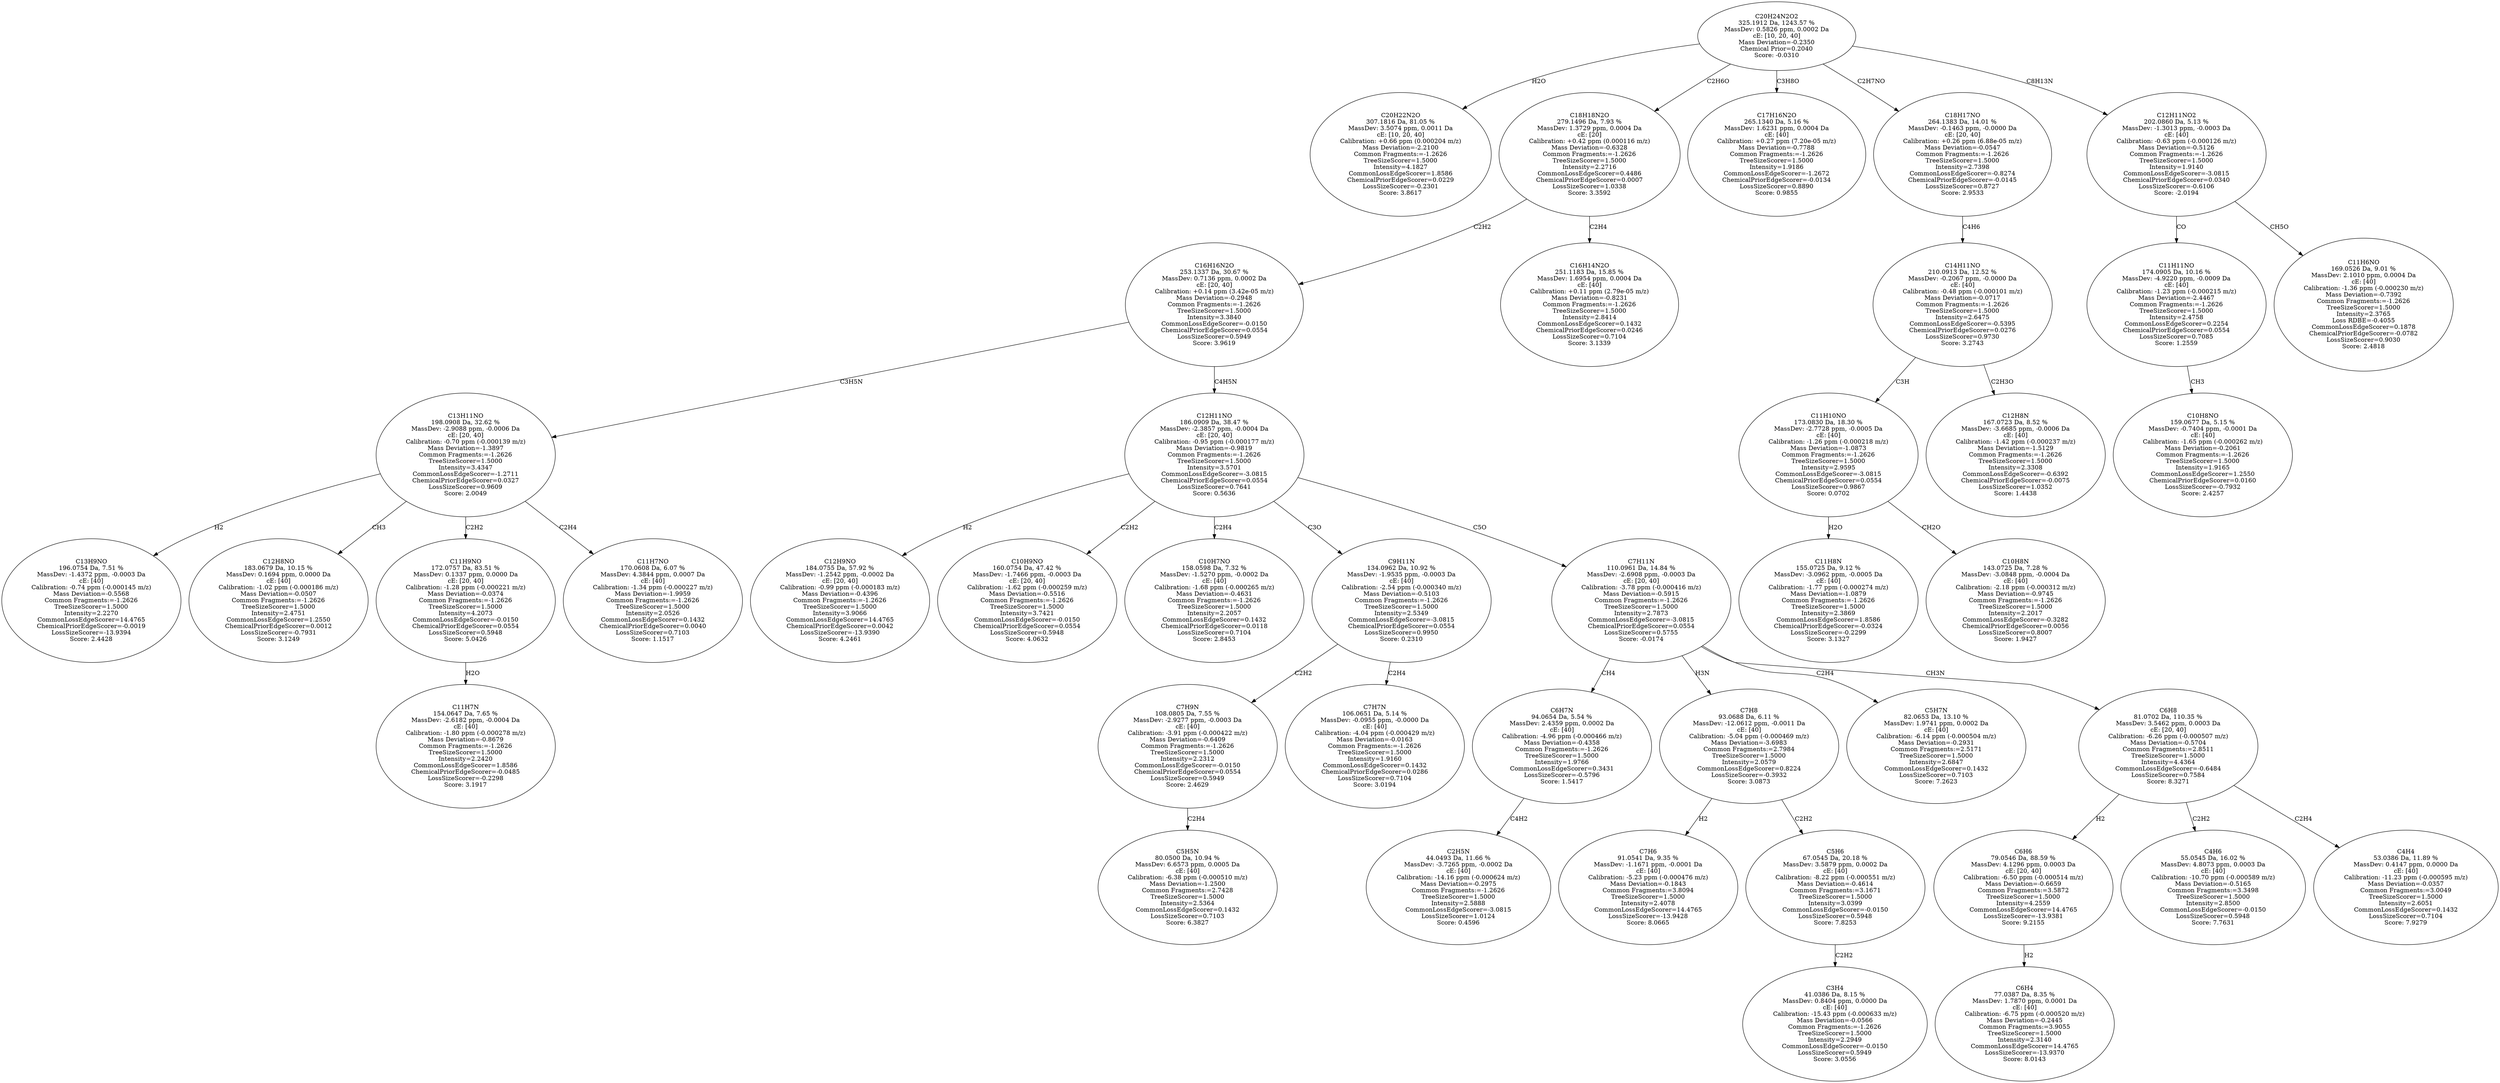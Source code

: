 strict digraph {
v1 [label="C20H22N2O\n307.1816 Da, 81.05 %\nMassDev: 3.5074 ppm, 0.0011 Da\ncE: [10, 20, 40]\nCalibration: +0.66 ppm (0.000204 m/z)\nMass Deviation=-2.2100\nCommon Fragments:=-1.2626\nTreeSizeScorer=1.5000\nIntensity=4.1827\nCommonLossEdgeScorer=1.8586\nChemicalPriorEdgeScorer=0.0229\nLossSizeScorer=-0.2301\nScore: 3.8617"];
v2 [label="C13H9NO\n196.0754 Da, 7.51 %\nMassDev: -1.4372 ppm, -0.0003 Da\ncE: [40]\nCalibration: -0.74 ppm (-0.000145 m/z)\nMass Deviation=-0.5568\nCommon Fragments:=-1.2626\nTreeSizeScorer=1.5000\nIntensity=2.2270\nCommonLossEdgeScorer=14.4765\nChemicalPriorEdgeScorer=-0.0019\nLossSizeScorer=-13.9394\nScore: 2.4428"];
v3 [label="C12H8NO\n183.0679 Da, 10.15 %\nMassDev: 0.1694 ppm, 0.0000 Da\ncE: [40]\nCalibration: -1.02 ppm (-0.000186 m/z)\nMass Deviation=-0.0507\nCommon Fragments:=-1.2626\nTreeSizeScorer=1.5000\nIntensity=2.4751\nCommonLossEdgeScorer=1.2550\nChemicalPriorEdgeScorer=0.0012\nLossSizeScorer=-0.7931\nScore: 3.1249"];
v4 [label="C11H7N\n154.0647 Da, 7.65 %\nMassDev: -2.6182 ppm, -0.0004 Da\ncE: [40]\nCalibration: -1.80 ppm (-0.000278 m/z)\nMass Deviation=-0.8679\nCommon Fragments:=-1.2626\nTreeSizeScorer=1.5000\nIntensity=2.2420\nCommonLossEdgeScorer=1.8586\nChemicalPriorEdgeScorer=-0.0485\nLossSizeScorer=-0.2298\nScore: 3.1917"];
v5 [label="C11H9NO\n172.0757 Da, 83.51 %\nMassDev: 0.1337 ppm, 0.0000 Da\ncE: [20, 40]\nCalibration: -1.28 ppm (-0.000221 m/z)\nMass Deviation=-0.0374\nCommon Fragments:=-1.2626\nTreeSizeScorer=1.5000\nIntensity=4.2073\nCommonLossEdgeScorer=-0.0150\nChemicalPriorEdgeScorer=0.0554\nLossSizeScorer=0.5948\nScore: 5.0426"];
v6 [label="C11H7NO\n170.0608 Da, 6.07 %\nMassDev: 4.3844 ppm, 0.0007 Da\ncE: [40]\nCalibration: -1.34 ppm (-0.000227 m/z)\nMass Deviation=-1.9959\nCommon Fragments:=-1.2626\nTreeSizeScorer=1.5000\nIntensity=2.0526\nCommonLossEdgeScorer=0.1432\nChemicalPriorEdgeScorer=0.0040\nLossSizeScorer=0.7103\nScore: 1.1517"];
v7 [label="C13H11NO\n198.0908 Da, 32.62 %\nMassDev: -2.9088 ppm, -0.0006 Da\ncE: [20, 40]\nCalibration: -0.70 ppm (-0.000139 m/z)\nMass Deviation=-1.3897\nCommon Fragments:=-1.2626\nTreeSizeScorer=1.5000\nIntensity=3.4347\nCommonLossEdgeScorer=-1.2711\nChemicalPriorEdgeScorer=0.0327\nLossSizeScorer=0.9609\nScore: 2.0049"];
v8 [label="C12H9NO\n184.0755 Da, 57.92 %\nMassDev: -1.2542 ppm, -0.0002 Da\ncE: [20, 40]\nCalibration: -0.99 ppm (-0.000183 m/z)\nMass Deviation=-0.4396\nCommon Fragments:=-1.2626\nTreeSizeScorer=1.5000\nIntensity=3.9066\nCommonLossEdgeScorer=14.4765\nChemicalPriorEdgeScorer=0.0042\nLossSizeScorer=-13.9390\nScore: 4.2461"];
v9 [label="C10H9NO\n160.0754 Da, 47.42 %\nMassDev: -1.7466 ppm, -0.0003 Da\ncE: [20, 40]\nCalibration: -1.62 ppm (-0.000259 m/z)\nMass Deviation=-0.5516\nCommon Fragments:=-1.2626\nTreeSizeScorer=1.5000\nIntensity=3.7421\nCommonLossEdgeScorer=-0.0150\nChemicalPriorEdgeScorer=0.0554\nLossSizeScorer=0.5948\nScore: 4.0632"];
v10 [label="C10H7NO\n158.0598 Da, 7.32 %\nMassDev: -1.5270 ppm, -0.0002 Da\ncE: [40]\nCalibration: -1.68 ppm (-0.000265 m/z)\nMass Deviation=-0.4631\nCommon Fragments:=-1.2626\nTreeSizeScorer=1.5000\nIntensity=2.2057\nCommonLossEdgeScorer=0.1432\nChemicalPriorEdgeScorer=0.0118\nLossSizeScorer=0.7104\nScore: 2.8453"];
v11 [label="C5H5N\n80.0500 Da, 10.94 %\nMassDev: 6.6573 ppm, 0.0005 Da\ncE: [40]\nCalibration: -6.38 ppm (-0.000510 m/z)\nMass Deviation=-1.2500\nCommon Fragments:=2.7428\nTreeSizeScorer=1.5000\nIntensity=2.5364\nCommonLossEdgeScorer=0.1432\nLossSizeScorer=0.7103\nScore: 6.3827"];
v12 [label="C7H9N\n108.0805 Da, 7.55 %\nMassDev: -2.9277 ppm, -0.0003 Da\ncE: [40]\nCalibration: -3.91 ppm (-0.000422 m/z)\nMass Deviation=-0.6409\nCommon Fragments:=-1.2626\nTreeSizeScorer=1.5000\nIntensity=2.2312\nCommonLossEdgeScorer=-0.0150\nChemicalPriorEdgeScorer=0.0554\nLossSizeScorer=0.5949\nScore: 2.4629"];
v13 [label="C7H7N\n106.0651 Da, 5.14 %\nMassDev: -0.0955 ppm, -0.0000 Da\ncE: [40]\nCalibration: -4.04 ppm (-0.000429 m/z)\nMass Deviation=-0.0163\nCommon Fragments:=-1.2626\nTreeSizeScorer=1.5000\nIntensity=1.9160\nCommonLossEdgeScorer=0.1432\nChemicalPriorEdgeScorer=0.0286\nLossSizeScorer=0.7104\nScore: 3.0194"];
v14 [label="C9H11N\n134.0962 Da, 10.92 %\nMassDev: -1.9535 ppm, -0.0003 Da\ncE: [40]\nCalibration: -2.54 ppm (-0.000340 m/z)\nMass Deviation=-0.5103\nCommon Fragments:=-1.2626\nTreeSizeScorer=1.5000\nIntensity=2.5349\nCommonLossEdgeScorer=-3.0815\nChemicalPriorEdgeScorer=0.0554\nLossSizeScorer=0.9950\nScore: 0.2310"];
v15 [label="C2H5N\n44.0493 Da, 11.66 %\nMassDev: -3.7265 ppm, -0.0002 Da\ncE: [40]\nCalibration: -14.16 ppm (-0.000624 m/z)\nMass Deviation=-0.2975\nCommon Fragments:=-1.2626\nTreeSizeScorer=1.5000\nIntensity=2.5888\nCommonLossEdgeScorer=-3.0815\nLossSizeScorer=1.0124\nScore: 0.4596"];
v16 [label="C6H7N\n94.0654 Da, 5.54 %\nMassDev: 2.4359 ppm, 0.0002 Da\ncE: [40]\nCalibration: -4.96 ppm (-0.000466 m/z)\nMass Deviation=-0.4358\nCommon Fragments:=-1.2626\nTreeSizeScorer=1.5000\nIntensity=1.9766\nCommonLossEdgeScorer=0.3431\nLossSizeScorer=-0.5796\nScore: 1.5417"];
v17 [label="C7H6\n91.0541 Da, 9.35 %\nMassDev: -1.1671 ppm, -0.0001 Da\ncE: [40]\nCalibration: -5.23 ppm (-0.000476 m/z)\nMass Deviation=-0.1843\nCommon Fragments:=3.8094\nTreeSizeScorer=1.5000\nIntensity=2.4078\nCommonLossEdgeScorer=14.4765\nLossSizeScorer=-13.9428\nScore: 8.0665"];
v18 [label="C3H4\n41.0386 Da, 8.15 %\nMassDev: 0.8404 ppm, 0.0000 Da\ncE: [40]\nCalibration: -15.43 ppm (-0.000633 m/z)\nMass Deviation=-0.0566\nCommon Fragments:=-1.2626\nTreeSizeScorer=1.5000\nIntensity=2.2949\nCommonLossEdgeScorer=-0.0150\nLossSizeScorer=0.5949\nScore: 3.0556"];
v19 [label="C5H6\n67.0545 Da, 20.18 %\nMassDev: 3.5879 ppm, 0.0002 Da\ncE: [40]\nCalibration: -8.22 ppm (-0.000551 m/z)\nMass Deviation=-0.4614\nCommon Fragments:=3.1671\nTreeSizeScorer=1.5000\nIntensity=3.0399\nCommonLossEdgeScorer=-0.0150\nLossSizeScorer=0.5948\nScore: 7.8253"];
v20 [label="C7H8\n93.0688 Da, 6.11 %\nMassDev: -12.0612 ppm, -0.0011 Da\ncE: [40]\nCalibration: -5.04 ppm (-0.000469 m/z)\nMass Deviation=-3.6983\nCommon Fragments:=2.7984\nTreeSizeScorer=1.5000\nIntensity=2.0579\nCommonLossEdgeScorer=0.8224\nLossSizeScorer=-0.3932\nScore: 3.0873"];
v21 [label="C5H7N\n82.0653 Da, 13.10 %\nMassDev: 1.9741 ppm, 0.0002 Da\ncE: [40]\nCalibration: -6.14 ppm (-0.000504 m/z)\nMass Deviation=-0.2931\nCommon Fragments:=2.5171\nTreeSizeScorer=1.5000\nIntensity=2.6847\nCommonLossEdgeScorer=0.1432\nLossSizeScorer=0.7103\nScore: 7.2623"];
v22 [label="C6H4\n77.0387 Da, 8.35 %\nMassDev: 1.7870 ppm, 0.0001 Da\ncE: [40]\nCalibration: -6.75 ppm (-0.000520 m/z)\nMass Deviation=-0.2445\nCommon Fragments:=3.9055\nTreeSizeScorer=1.5000\nIntensity=2.3140\nCommonLossEdgeScorer=14.4765\nLossSizeScorer=-13.9370\nScore: 8.0143"];
v23 [label="C6H6\n79.0546 Da, 88.59 %\nMassDev: 4.1296 ppm, 0.0003 Da\ncE: [20, 40]\nCalibration: -6.50 ppm (-0.000514 m/z)\nMass Deviation=-0.6659\nCommon Fragments:=3.5872\nTreeSizeScorer=1.5000\nIntensity=4.2559\nCommonLossEdgeScorer=14.4765\nLossSizeScorer=-13.9381\nScore: 9.2155"];
v24 [label="C4H6\n55.0545 Da, 16.02 %\nMassDev: 4.8073 ppm, 0.0003 Da\ncE: [40]\nCalibration: -10.70 ppm (-0.000589 m/z)\nMass Deviation=-0.5165\nCommon Fragments:=3.3498\nTreeSizeScorer=1.5000\nIntensity=2.8500\nCommonLossEdgeScorer=-0.0150\nLossSizeScorer=0.5948\nScore: 7.7631"];
v25 [label="C4H4\n53.0386 Da, 11.89 %\nMassDev: 0.4147 ppm, 0.0000 Da\ncE: [40]\nCalibration: -11.23 ppm (-0.000595 m/z)\nMass Deviation=-0.0357\nCommon Fragments:=3.0049\nTreeSizeScorer=1.5000\nIntensity=2.6051\nCommonLossEdgeScorer=0.1432\nLossSizeScorer=0.7104\nScore: 7.9279"];
v26 [label="C6H8\n81.0702 Da, 110.35 %\nMassDev: 3.5462 ppm, 0.0003 Da\ncE: [20, 40]\nCalibration: -6.26 ppm (-0.000507 m/z)\nMass Deviation=-0.5704\nCommon Fragments:=2.8511\nTreeSizeScorer=1.5000\nIntensity=4.4364\nCommonLossEdgeScorer=-0.6484\nLossSizeScorer=0.7584\nScore: 8.3271"];
v27 [label="C7H11N\n110.0961 Da, 14.84 %\nMassDev: -2.6908 ppm, -0.0003 Da\ncE: [20, 40]\nCalibration: -3.78 ppm (-0.000416 m/z)\nMass Deviation=-0.5915\nCommon Fragments:=-1.2626\nTreeSizeScorer=1.5000\nIntensity=2.7873\nCommonLossEdgeScorer=-3.0815\nChemicalPriorEdgeScorer=0.0554\nLossSizeScorer=0.5755\nScore: -0.0174"];
v28 [label="C12H11NO\n186.0909 Da, 38.47 %\nMassDev: -2.3857 ppm, -0.0004 Da\ncE: [20, 40]\nCalibration: -0.95 ppm (-0.000177 m/z)\nMass Deviation=-0.9819\nCommon Fragments:=-1.2626\nTreeSizeScorer=1.5000\nIntensity=3.5701\nCommonLossEdgeScorer=-3.0815\nChemicalPriorEdgeScorer=0.0554\nLossSizeScorer=0.7641\nScore: 0.5636"];
v29 [label="C16H16N2O\n253.1337 Da, 30.67 %\nMassDev: 0.7136 ppm, 0.0002 Da\ncE: [20, 40]\nCalibration: +0.14 ppm (3.42e-05 m/z)\nMass Deviation=-0.2948\nCommon Fragments:=-1.2626\nTreeSizeScorer=1.5000\nIntensity=3.3840\nCommonLossEdgeScorer=-0.0150\nChemicalPriorEdgeScorer=0.0554\nLossSizeScorer=0.5949\nScore: 3.9619"];
v30 [label="C16H14N2O\n251.1183 Da, 15.85 %\nMassDev: 1.6954 ppm, 0.0004 Da\ncE: [40]\nCalibration: +0.11 ppm (2.79e-05 m/z)\nMass Deviation=-0.8231\nCommon Fragments:=-1.2626\nTreeSizeScorer=1.5000\nIntensity=2.8414\nCommonLossEdgeScorer=0.1432\nChemicalPriorEdgeScorer=0.0246\nLossSizeScorer=0.7104\nScore: 3.1339"];
v31 [label="C18H18N2O\n279.1496 Da, 7.93 %\nMassDev: 1.3729 ppm, 0.0004 Da\ncE: [20]\nCalibration: +0.42 ppm (0.000116 m/z)\nMass Deviation=-0.6328\nCommon Fragments:=-1.2626\nTreeSizeScorer=1.5000\nIntensity=2.2716\nCommonLossEdgeScorer=0.4486\nChemicalPriorEdgeScorer=0.0007\nLossSizeScorer=1.0338\nScore: 3.3592"];
v32 [label="C17H16N2O\n265.1340 Da, 5.16 %\nMassDev: 1.6231 ppm, 0.0004 Da\ncE: [40]\nCalibration: +0.27 ppm (7.20e-05 m/z)\nMass Deviation=-0.7788\nCommon Fragments:=-1.2626\nTreeSizeScorer=1.5000\nIntensity=1.9186\nCommonLossEdgeScorer=-1.2672\nChemicalPriorEdgeScorer=-0.0134\nLossSizeScorer=0.8890\nScore: 0.9855"];
v33 [label="C11H8N\n155.0725 Da, 9.12 %\nMassDev: -3.0962 ppm, -0.0005 Da\ncE: [40]\nCalibration: -1.77 ppm (-0.000274 m/z)\nMass Deviation=-1.0879\nCommon Fragments:=-1.2626\nTreeSizeScorer=1.5000\nIntensity=2.3869\nCommonLossEdgeScorer=1.8586\nChemicalPriorEdgeScorer=-0.0324\nLossSizeScorer=-0.2299\nScore: 3.1327"];
v34 [label="C10H8N\n143.0725 Da, 7.28 %\nMassDev: -3.0848 ppm, -0.0004 Da\ncE: [40]\nCalibration: -2.18 ppm (-0.000312 m/z)\nMass Deviation=-0.9745\nCommon Fragments:=-1.2626\nTreeSizeScorer=1.5000\nIntensity=2.2017\nCommonLossEdgeScorer=-0.3282\nChemicalPriorEdgeScorer=0.0056\nLossSizeScorer=0.8007\nScore: 1.9427"];
v35 [label="C11H10NO\n173.0830 Da, 18.30 %\nMassDev: -2.7728 ppm, -0.0005 Da\ncE: [40]\nCalibration: -1.26 ppm (-0.000218 m/z)\nMass Deviation=-1.0873\nCommon Fragments:=-1.2626\nTreeSizeScorer=1.5000\nIntensity=2.9595\nCommonLossEdgeScorer=-3.0815\nChemicalPriorEdgeScorer=0.0554\nLossSizeScorer=0.9867\nScore: 0.0702"];
v36 [label="C12H8N\n167.0723 Da, 8.52 %\nMassDev: -3.6685 ppm, -0.0006 Da\ncE: [40]\nCalibration: -1.42 ppm (-0.000237 m/z)\nMass Deviation=-1.5129\nCommon Fragments:=-1.2626\nTreeSizeScorer=1.5000\nIntensity=2.3308\nCommonLossEdgeScorer=-0.6392\nChemicalPriorEdgeScorer=-0.0075\nLossSizeScorer=1.0352\nScore: 1.4438"];
v37 [label="C14H11NO\n210.0913 Da, 12.52 %\nMassDev: -0.2067 ppm, -0.0000 Da\ncE: [40]\nCalibration: -0.48 ppm (-0.000101 m/z)\nMass Deviation=-0.0717\nCommon Fragments:=-1.2626\nTreeSizeScorer=1.5000\nIntensity=2.6475\nCommonLossEdgeScorer=-0.5395\nChemicalPriorEdgeScorer=0.0276\nLossSizeScorer=0.9730\nScore: 3.2743"];
v38 [label="C18H17NO\n264.1383 Da, 14.01 %\nMassDev: -0.1463 ppm, -0.0000 Da\ncE: [20, 40]\nCalibration: +0.26 ppm (6.88e-05 m/z)\nMass Deviation=-0.0547\nCommon Fragments:=-1.2626\nTreeSizeScorer=1.5000\nIntensity=2.7398\nCommonLossEdgeScorer=-0.8274\nChemicalPriorEdgeScorer=-0.0145\nLossSizeScorer=0.8727\nScore: 2.9533"];
v39 [label="C10H8NO\n159.0677 Da, 5.15 %\nMassDev: -0.7404 ppm, -0.0001 Da\ncE: [40]\nCalibration: -1.65 ppm (-0.000262 m/z)\nMass Deviation=-0.2061\nCommon Fragments:=-1.2626\nTreeSizeScorer=1.5000\nIntensity=1.9165\nCommonLossEdgeScorer=1.2550\nChemicalPriorEdgeScorer=0.0160\nLossSizeScorer=-0.7932\nScore: 2.4257"];
v40 [label="C11H11NO\n174.0905 Da, 10.16 %\nMassDev: -4.9220 ppm, -0.0009 Da\ncE: [40]\nCalibration: -1.23 ppm (-0.000215 m/z)\nMass Deviation=-2.4467\nCommon Fragments:=-1.2626\nTreeSizeScorer=1.5000\nIntensity=2.4758\nCommonLossEdgeScorer=0.2254\nChemicalPriorEdgeScorer=0.0554\nLossSizeScorer=0.7085\nScore: 1.2559"];
v41 [label="C11H6NO\n169.0526 Da, 9.01 %\nMassDev: 2.1010 ppm, 0.0004 Da\ncE: [40]\nCalibration: -1.36 ppm (-0.000230 m/z)\nMass Deviation=-0.7392\nCommon Fragments:=-1.2626\nTreeSizeScorer=1.5000\nIntensity=2.3765\nLoss RDBE=-0.4055\nCommonLossEdgeScorer=0.1878\nChemicalPriorEdgeScorer=-0.0782\nLossSizeScorer=0.9030\nScore: 2.4818"];
v42 [label="C12H11NO2\n202.0860 Da, 5.13 %\nMassDev: -1.3013 ppm, -0.0003 Da\ncE: [40]\nCalibration: -0.63 ppm (-0.000126 m/z)\nMass Deviation=-0.5126\nCommon Fragments:=-1.2626\nTreeSizeScorer=1.5000\nIntensity=1.9140\nCommonLossEdgeScorer=-3.0815\nChemicalPriorEdgeScorer=0.0340\nLossSizeScorer=-0.6106\nScore: -2.0194"];
v43 [label="C20H24N2O2\n325.1912 Da, 1243.57 %\nMassDev: 0.5826 ppm, 0.0002 Da\ncE: [10, 20, 40]\nMass Deviation=-0.2350\nChemical Prior=0.2040\nScore: -0.0310"];
v43 -> v1 [label="H2O"];
v7 -> v2 [label="H2"];
v7 -> v3 [label="CH3"];
v5 -> v4 [label="H2O"];
v7 -> v5 [label="C2H2"];
v7 -> v6 [label="C2H4"];
v29 -> v7 [label="C3H5N"];
v28 -> v8 [label="H2"];
v28 -> v9 [label="C2H2"];
v28 -> v10 [label="C2H4"];
v12 -> v11 [label="C2H4"];
v14 -> v12 [label="C2H2"];
v14 -> v13 [label="C2H4"];
v28 -> v14 [label="C3O"];
v16 -> v15 [label="C4H2"];
v27 -> v16 [label="CH4"];
v20 -> v17 [label="H2"];
v19 -> v18 [label="C2H2"];
v20 -> v19 [label="C2H2"];
v27 -> v20 [label="H3N"];
v27 -> v21 [label="C2H4"];
v23 -> v22 [label="H2"];
v26 -> v23 [label="H2"];
v26 -> v24 [label="C2H2"];
v26 -> v25 [label="C2H4"];
v27 -> v26 [label="CH3N"];
v28 -> v27 [label="C5O"];
v29 -> v28 [label="C4H5N"];
v31 -> v29 [label="C2H2"];
v31 -> v30 [label="C2H4"];
v43 -> v31 [label="C2H6O"];
v43 -> v32 [label="C3H8O"];
v35 -> v33 [label="H2O"];
v35 -> v34 [label="CH2O"];
v37 -> v35 [label="C3H"];
v37 -> v36 [label="C2H3O"];
v38 -> v37 [label="C4H6"];
v43 -> v38 [label="C2H7NO"];
v40 -> v39 [label="CH3"];
v42 -> v40 [label="CO"];
v42 -> v41 [label="CH5O"];
v43 -> v42 [label="C8H13N"];
}